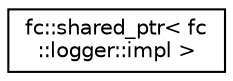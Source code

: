 digraph "Graphical Class Hierarchy"
{
  edge [fontname="Helvetica",fontsize="10",labelfontname="Helvetica",labelfontsize="10"];
  node [fontname="Helvetica",fontsize="10",shape=record];
  rankdir="LR";
  Node0 [label="fc::shared_ptr\< fc\l::logger::impl \>",height=0.2,width=0.4,color="black", fillcolor="white", style="filled",URL="$classfc_1_1shared__ptr.html"];
}

